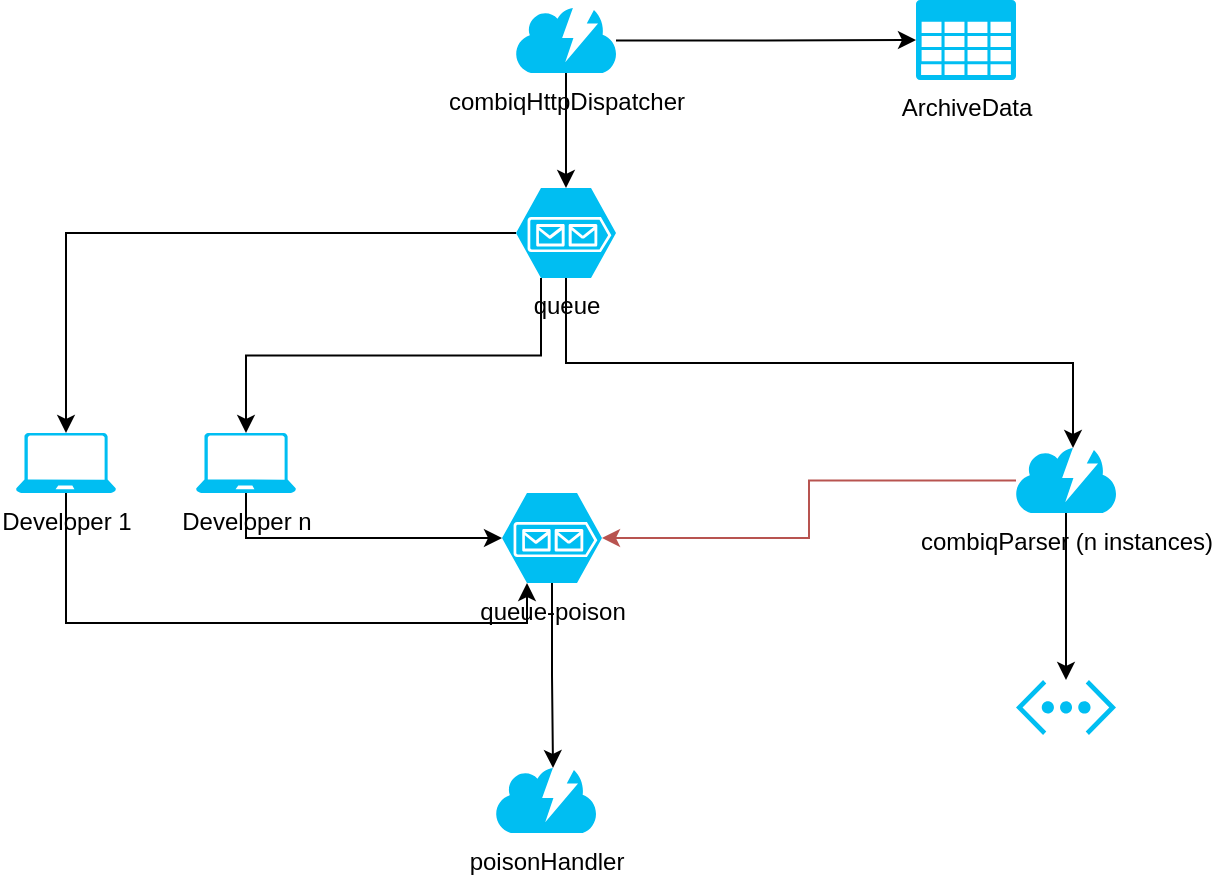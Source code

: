 <mxfile version="12.8.5" type="github">
  <diagram id="6D5kMNfqTdvPrnVn8kyp" name="Page-1">
    <mxGraphModel dx="1382" dy="884" grid="1" gridSize="10" guides="1" tooltips="1" connect="1" arrows="1" fold="1" page="1" pageScale="1" pageWidth="850" pageHeight="1100" math="0" shadow="0">
      <root>
        <mxCell id="0" />
        <mxCell id="1" parent="0" />
        <mxCell id="dtbXjWBQUjdHqagM6ke0-5" style="edgeStyle=orthogonalEdgeStyle;rounded=0;orthogonalLoop=1;jettySize=auto;html=1;exitX=0.5;exitY=1;exitDx=0;exitDy=0;exitPerimeter=0;entryX=0.57;entryY=0;entryDx=0;entryDy=0;entryPerimeter=0;" parent="1" source="dtbXjWBQUjdHqagM6ke0-1" target="dtbXjWBQUjdHqagM6ke0-2" edge="1">
          <mxGeometry relative="1" as="geometry" />
        </mxCell>
        <mxCell id="dtbXjWBQUjdHqagM6ke0-15" style="edgeStyle=orthogonalEdgeStyle;rounded=0;orthogonalLoop=1;jettySize=auto;html=1;exitX=0.25;exitY=1;exitDx=0;exitDy=0;exitPerimeter=0;entryX=0.5;entryY=0;entryDx=0;entryDy=0;entryPerimeter=0;" parent="1" source="dtbXjWBQUjdHqagM6ke0-1" target="dtbXjWBQUjdHqagM6ke0-14" edge="1">
          <mxGeometry relative="1" as="geometry" />
        </mxCell>
        <mxCell id="dtbXjWBQUjdHqagM6ke0-16" style="edgeStyle=orthogonalEdgeStyle;rounded=0;orthogonalLoop=1;jettySize=auto;html=1;exitX=0;exitY=0.5;exitDx=0;exitDy=0;exitPerimeter=0;" parent="1" source="dtbXjWBQUjdHqagM6ke0-1" target="dtbXjWBQUjdHqagM6ke0-13" edge="1">
          <mxGeometry relative="1" as="geometry" />
        </mxCell>
        <mxCell id="dtbXjWBQUjdHqagM6ke0-1" value="queue" style="verticalLabelPosition=bottom;html=1;verticalAlign=top;align=center;strokeColor=none;fillColor=#00BEF2;shape=mxgraph.azure.storage_queue;" parent="1" vertex="1">
          <mxGeometry x="400" y="300" width="50" height="45" as="geometry" />
        </mxCell>
        <mxCell id="dtbXjWBQUjdHqagM6ke0-9" style="edgeStyle=orthogonalEdgeStyle;rounded=0;orthogonalLoop=1;jettySize=auto;html=1;entryX=1;entryY=0.5;entryDx=0;entryDy=0;entryPerimeter=0;fillColor=#f8cecc;strokeColor=#b85450;" parent="1" source="dtbXjWBQUjdHqagM6ke0-2" target="dtbXjWBQUjdHqagM6ke0-7" edge="1">
          <mxGeometry relative="1" as="geometry" />
        </mxCell>
        <mxCell id="dtbXjWBQUjdHqagM6ke0-12" style="edgeStyle=orthogonalEdgeStyle;rounded=0;orthogonalLoop=1;jettySize=auto;html=1;entryX=0.5;entryY=0;entryDx=0;entryDy=0;entryPerimeter=0;" parent="1" source="dtbXjWBQUjdHqagM6ke0-2" target="dtbXjWBQUjdHqagM6ke0-11" edge="1">
          <mxGeometry relative="1" as="geometry" />
        </mxCell>
        <mxCell id="dtbXjWBQUjdHqagM6ke0-2" value="combiqParser (n instances)" style="verticalLabelPosition=bottom;html=1;verticalAlign=top;align=center;strokeColor=none;fillColor=#00BEF2;shape=mxgraph.azure.content_delivery_network;" parent="1" vertex="1">
          <mxGeometry x="650" y="430" width="50" height="32.5" as="geometry" />
        </mxCell>
        <mxCell id="dtbXjWBQUjdHqagM6ke0-4" style="edgeStyle=orthogonalEdgeStyle;rounded=0;orthogonalLoop=1;jettySize=auto;html=1;entryX=0.5;entryY=0;entryDx=0;entryDy=0;entryPerimeter=0;" parent="1" source="dtbXjWBQUjdHqagM6ke0-3" target="dtbXjWBQUjdHqagM6ke0-1" edge="1">
          <mxGeometry relative="1" as="geometry" />
        </mxCell>
        <mxCell id="NFxEOKuWs_z1jlIzPeHb-2" style="edgeStyle=orthogonalEdgeStyle;rounded=0;orthogonalLoop=1;jettySize=auto;html=1;entryX=0;entryY=0.5;entryDx=0;entryDy=0;entryPerimeter=0;" edge="1" parent="1" source="dtbXjWBQUjdHqagM6ke0-3" target="NFxEOKuWs_z1jlIzPeHb-1">
          <mxGeometry relative="1" as="geometry" />
        </mxCell>
        <mxCell id="dtbXjWBQUjdHqagM6ke0-3" value="combiqHttpDispatcher" style="verticalLabelPosition=bottom;html=1;verticalAlign=top;align=center;strokeColor=none;fillColor=#00BEF2;shape=mxgraph.azure.content_delivery_network;" parent="1" vertex="1">
          <mxGeometry x="400" y="210" width="50" height="32.5" as="geometry" />
        </mxCell>
        <mxCell id="dtbXjWBQUjdHqagM6ke0-10" style="edgeStyle=orthogonalEdgeStyle;rounded=0;orthogonalLoop=1;jettySize=auto;html=1;exitX=0.5;exitY=1;exitDx=0;exitDy=0;exitPerimeter=0;entryX=0.57;entryY=0;entryDx=0;entryDy=0;entryPerimeter=0;" parent="1" source="dtbXjWBQUjdHqagM6ke0-7" target="dtbXjWBQUjdHqagM6ke0-8" edge="1">
          <mxGeometry relative="1" as="geometry" />
        </mxCell>
        <mxCell id="dtbXjWBQUjdHqagM6ke0-7" value="queue-poison&lt;br&gt;" style="verticalLabelPosition=bottom;html=1;verticalAlign=top;align=center;strokeColor=none;fillColor=#00BEF2;shape=mxgraph.azure.storage_queue;" parent="1" vertex="1">
          <mxGeometry x="393" y="452.5" width="50" height="45" as="geometry" />
        </mxCell>
        <mxCell id="dtbXjWBQUjdHqagM6ke0-8" value="poisonHandler" style="verticalLabelPosition=bottom;html=1;verticalAlign=top;align=center;strokeColor=none;fillColor=#00BEF2;shape=mxgraph.azure.content_delivery_network;" parent="1" vertex="1">
          <mxGeometry x="390" y="590" width="50" height="32.5" as="geometry" />
        </mxCell>
        <mxCell id="dtbXjWBQUjdHqagM6ke0-11" value="" style="verticalLabelPosition=bottom;html=1;verticalAlign=top;align=center;strokeColor=none;fillColor=#00BEF2;shape=mxgraph.azure.virtual_network;pointerEvents=1;" parent="1" vertex="1">
          <mxGeometry x="650" y="546" width="50" height="27.5" as="geometry" />
        </mxCell>
        <mxCell id="dtbXjWBQUjdHqagM6ke0-18" style="edgeStyle=orthogonalEdgeStyle;rounded=0;orthogonalLoop=1;jettySize=auto;html=1;exitX=0.5;exitY=1;exitDx=0;exitDy=0;exitPerimeter=0;entryX=0.25;entryY=1;entryDx=0;entryDy=0;entryPerimeter=0;" parent="1" source="dtbXjWBQUjdHqagM6ke0-13" target="dtbXjWBQUjdHqagM6ke0-7" edge="1">
          <mxGeometry relative="1" as="geometry" />
        </mxCell>
        <mxCell id="dtbXjWBQUjdHqagM6ke0-13" value="Developer 1" style="verticalLabelPosition=bottom;html=1;verticalAlign=top;align=center;strokeColor=none;fillColor=#00BEF2;shape=mxgraph.azure.laptop;pointerEvents=1;" parent="1" vertex="1">
          <mxGeometry x="150" y="422.5" width="50" height="30" as="geometry" />
        </mxCell>
        <mxCell id="dtbXjWBQUjdHqagM6ke0-17" style="edgeStyle=orthogonalEdgeStyle;rounded=0;orthogonalLoop=1;jettySize=auto;html=1;exitX=0.5;exitY=1;exitDx=0;exitDy=0;exitPerimeter=0;entryX=0;entryY=0.5;entryDx=0;entryDy=0;entryPerimeter=0;" parent="1" source="dtbXjWBQUjdHqagM6ke0-14" target="dtbXjWBQUjdHqagM6ke0-7" edge="1">
          <mxGeometry relative="1" as="geometry" />
        </mxCell>
        <mxCell id="dtbXjWBQUjdHqagM6ke0-14" value="Developer n" style="verticalLabelPosition=bottom;html=1;verticalAlign=top;align=center;strokeColor=none;fillColor=#00BEF2;shape=mxgraph.azure.laptop;pointerEvents=1;" parent="1" vertex="1">
          <mxGeometry x="240" y="422.5" width="50" height="30" as="geometry" />
        </mxCell>
        <mxCell id="NFxEOKuWs_z1jlIzPeHb-1" value="ArchiveData" style="verticalLabelPosition=bottom;html=1;verticalAlign=top;align=center;strokeColor=none;fillColor=#00BEF2;shape=mxgraph.azure.storage;pointerEvents=1;" vertex="1" parent="1">
          <mxGeometry x="600" y="206" width="50" height="40" as="geometry" />
        </mxCell>
      </root>
    </mxGraphModel>
  </diagram>
</mxfile>
